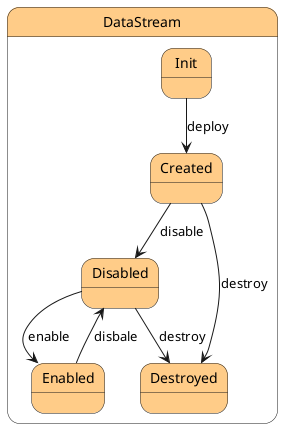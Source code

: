 @startuml



state DataStream #ffcc88 {

    state Init #ffcc88 {
    }

    state Created #ffcc88 {
    }

    state Disabled #ffcc88 {
    }

    state Enabled #ffcc88 {
    }

    state Destroyed #ffcc88 {
    }

}


Init --> Created : deploy

Created --> Disabled : disable

Created --> Destroyed : destroy

Disabled --> Enabled : enable

Disabled --> Destroyed : destroy

Enabled --> Disabled : disbale




@enduml

